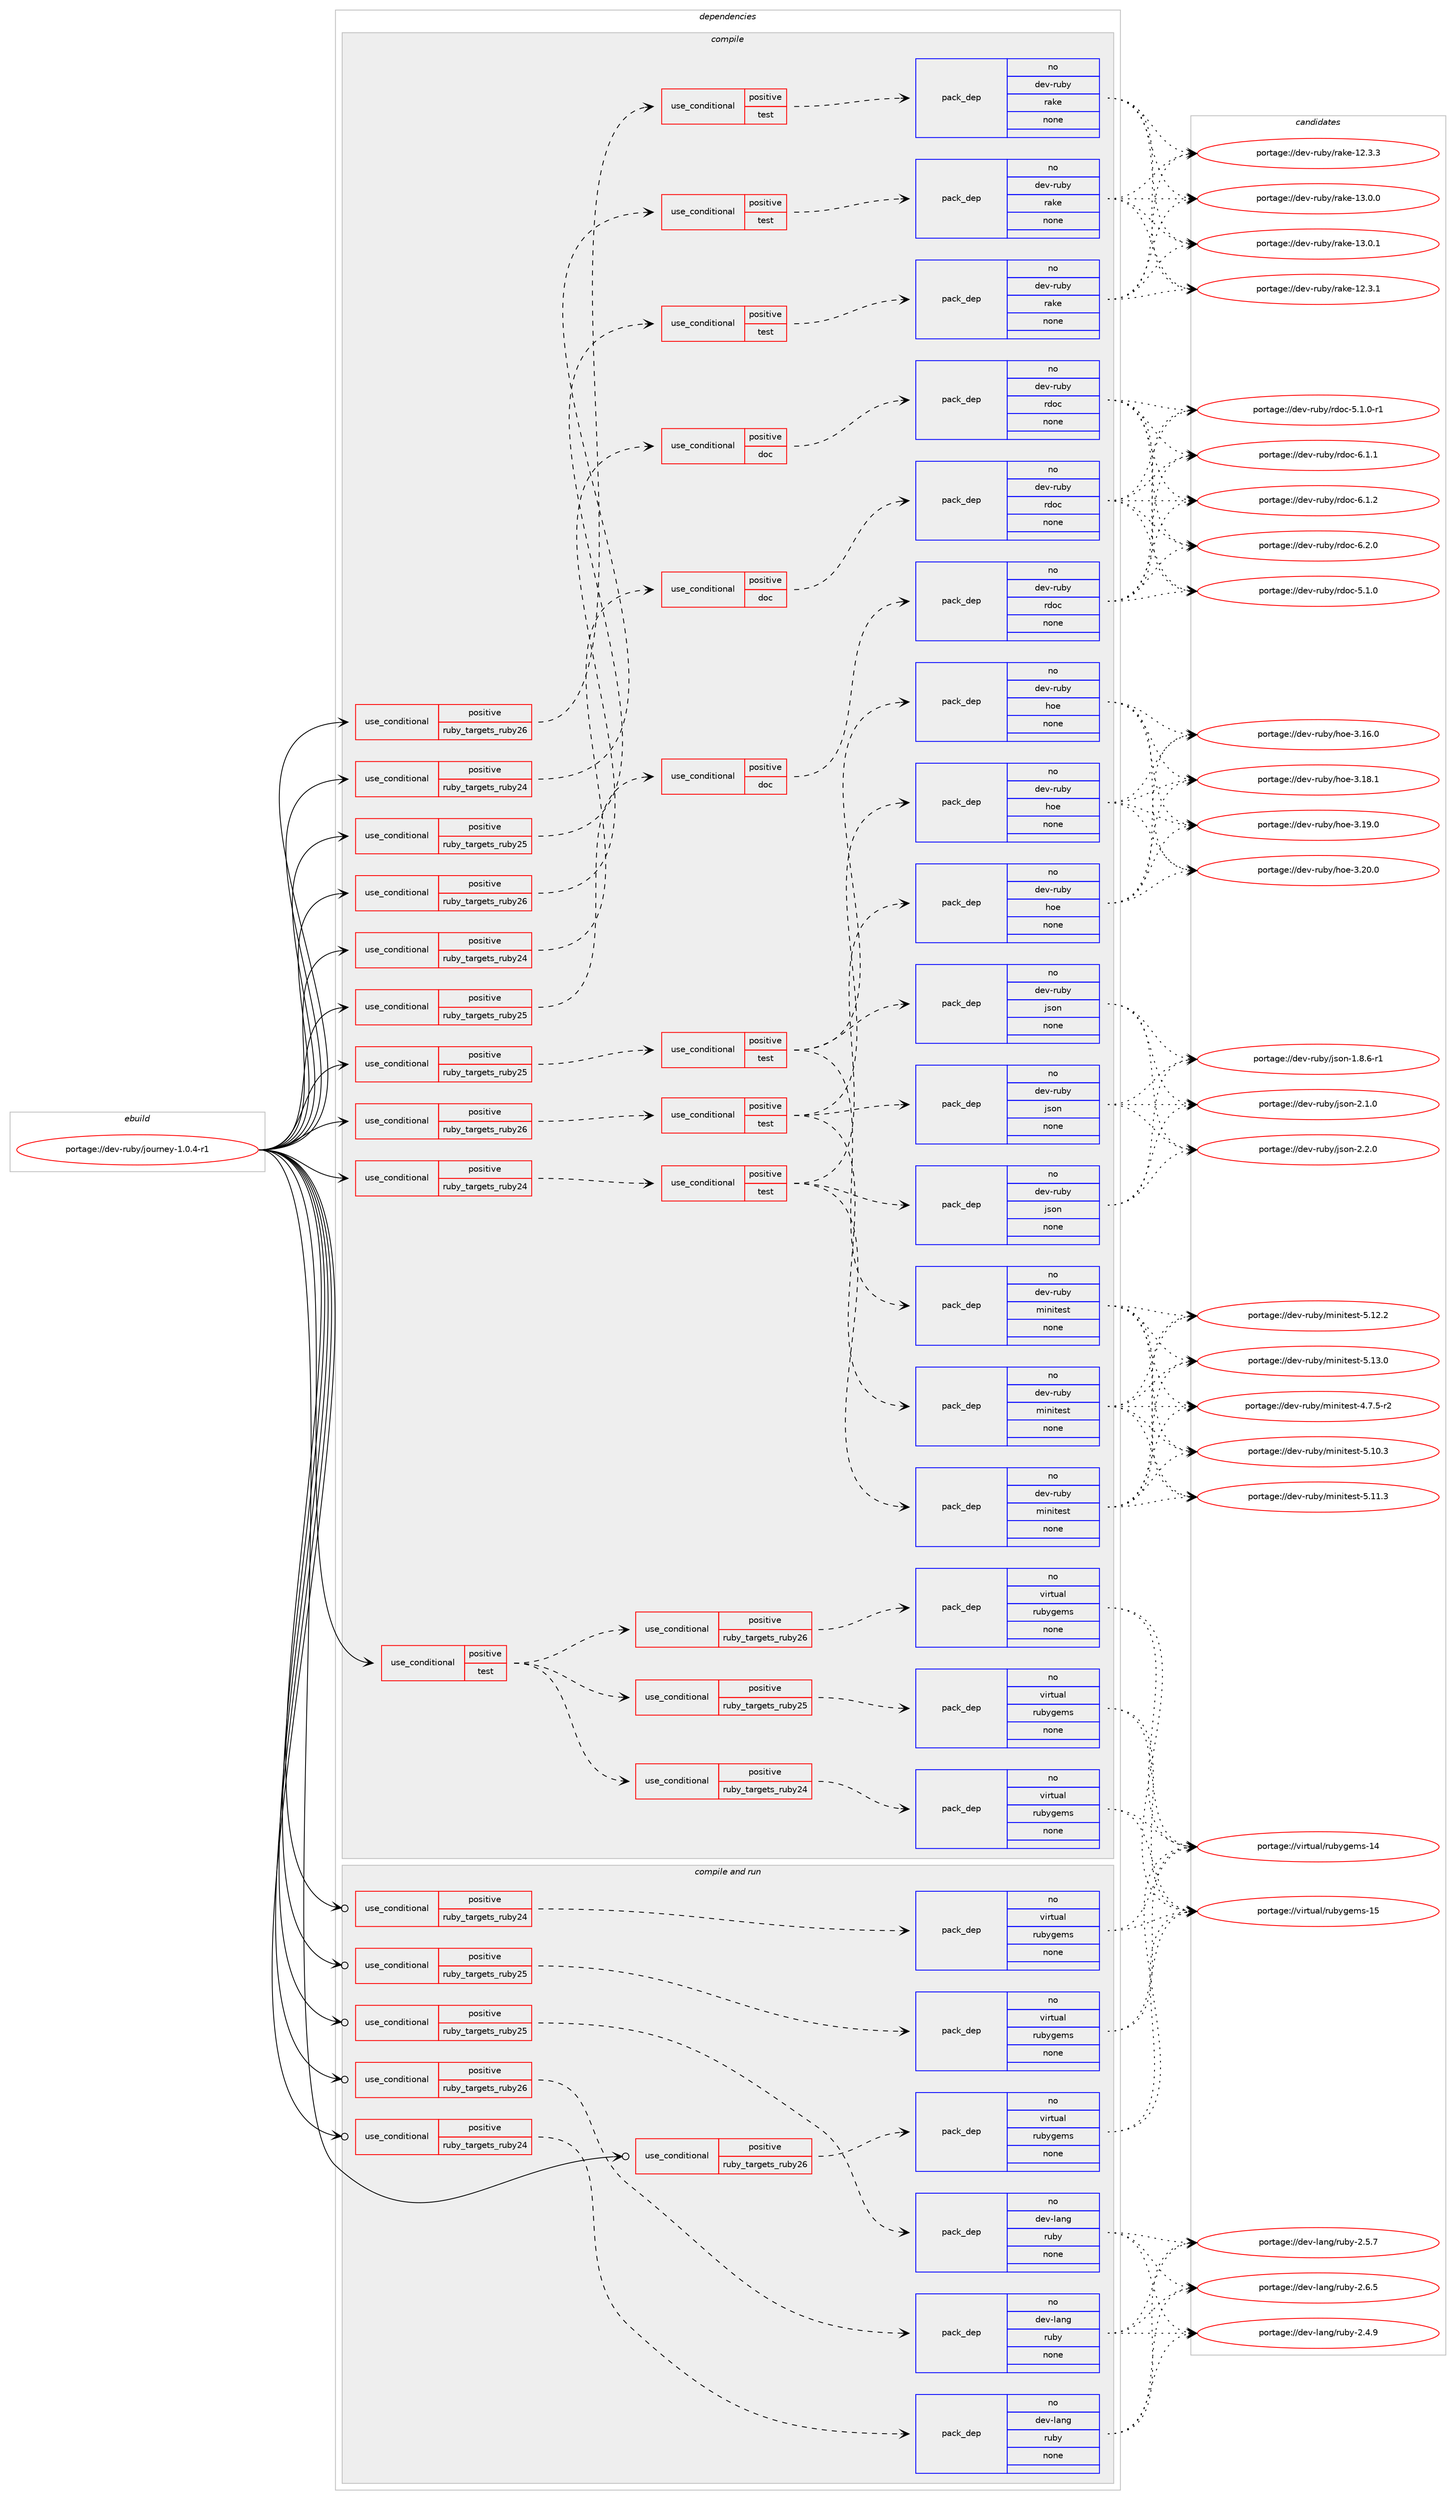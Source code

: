 digraph prolog {

# *************
# Graph options
# *************

newrank=true;
concentrate=true;
compound=true;
graph [rankdir=LR,fontname=Helvetica,fontsize=10,ranksep=1.5];#, ranksep=2.5, nodesep=0.2];
edge  [arrowhead=vee];
node  [fontname=Helvetica,fontsize=10];

# **********
# The ebuild
# **********

subgraph cluster_leftcol {
color=gray;
rank=same;
label=<<i>ebuild</i>>;
id [label="portage://dev-ruby/journey-1.0.4-r1", color=red, width=4, href="../dev-ruby/journey-1.0.4-r1.svg"];
}

# ****************
# The dependencies
# ****************

subgraph cluster_midcol {
color=gray;
label=<<i>dependencies</i>>;
subgraph cluster_compile {
fillcolor="#eeeeee";
style=filled;
label=<<i>compile</i>>;
subgraph cond54449 {
dependency225490 [label=<<TABLE BORDER="0" CELLBORDER="1" CELLSPACING="0" CELLPADDING="4"><TR><TD ROWSPAN="3" CELLPADDING="10">use_conditional</TD></TR><TR><TD>positive</TD></TR><TR><TD>ruby_targets_ruby24</TD></TR></TABLE>>, shape=none, color=red];
subgraph cond54450 {
dependency225491 [label=<<TABLE BORDER="0" CELLBORDER="1" CELLSPACING="0" CELLPADDING="4"><TR><TD ROWSPAN="3" CELLPADDING="10">use_conditional</TD></TR><TR><TD>positive</TD></TR><TR><TD>doc</TD></TR></TABLE>>, shape=none, color=red];
subgraph pack167553 {
dependency225492 [label=<<TABLE BORDER="0" CELLBORDER="1" CELLSPACING="0" CELLPADDING="4" WIDTH="220"><TR><TD ROWSPAN="6" CELLPADDING="30">pack_dep</TD></TR><TR><TD WIDTH="110">no</TD></TR><TR><TD>dev-ruby</TD></TR><TR><TD>rdoc</TD></TR><TR><TD>none</TD></TR><TR><TD></TD></TR></TABLE>>, shape=none, color=blue];
}
dependency225491:e -> dependency225492:w [weight=20,style="dashed",arrowhead="vee"];
}
dependency225490:e -> dependency225491:w [weight=20,style="dashed",arrowhead="vee"];
}
id:e -> dependency225490:w [weight=20,style="solid",arrowhead="vee"];
subgraph cond54451 {
dependency225493 [label=<<TABLE BORDER="0" CELLBORDER="1" CELLSPACING="0" CELLPADDING="4"><TR><TD ROWSPAN="3" CELLPADDING="10">use_conditional</TD></TR><TR><TD>positive</TD></TR><TR><TD>ruby_targets_ruby24</TD></TR></TABLE>>, shape=none, color=red];
subgraph cond54452 {
dependency225494 [label=<<TABLE BORDER="0" CELLBORDER="1" CELLSPACING="0" CELLPADDING="4"><TR><TD ROWSPAN="3" CELLPADDING="10">use_conditional</TD></TR><TR><TD>positive</TD></TR><TR><TD>test</TD></TR></TABLE>>, shape=none, color=red];
subgraph pack167554 {
dependency225495 [label=<<TABLE BORDER="0" CELLBORDER="1" CELLSPACING="0" CELLPADDING="4" WIDTH="220"><TR><TD ROWSPAN="6" CELLPADDING="30">pack_dep</TD></TR><TR><TD WIDTH="110">no</TD></TR><TR><TD>dev-ruby</TD></TR><TR><TD>hoe</TD></TR><TR><TD>none</TD></TR><TR><TD></TD></TR></TABLE>>, shape=none, color=blue];
}
dependency225494:e -> dependency225495:w [weight=20,style="dashed",arrowhead="vee"];
subgraph pack167555 {
dependency225496 [label=<<TABLE BORDER="0" CELLBORDER="1" CELLSPACING="0" CELLPADDING="4" WIDTH="220"><TR><TD ROWSPAN="6" CELLPADDING="30">pack_dep</TD></TR><TR><TD WIDTH="110">no</TD></TR><TR><TD>dev-ruby</TD></TR><TR><TD>json</TD></TR><TR><TD>none</TD></TR><TR><TD></TD></TR></TABLE>>, shape=none, color=blue];
}
dependency225494:e -> dependency225496:w [weight=20,style="dashed",arrowhead="vee"];
subgraph pack167556 {
dependency225497 [label=<<TABLE BORDER="0" CELLBORDER="1" CELLSPACING="0" CELLPADDING="4" WIDTH="220"><TR><TD ROWSPAN="6" CELLPADDING="30">pack_dep</TD></TR><TR><TD WIDTH="110">no</TD></TR><TR><TD>dev-ruby</TD></TR><TR><TD>minitest</TD></TR><TR><TD>none</TD></TR><TR><TD></TD></TR></TABLE>>, shape=none, color=blue];
}
dependency225494:e -> dependency225497:w [weight=20,style="dashed",arrowhead="vee"];
}
dependency225493:e -> dependency225494:w [weight=20,style="dashed",arrowhead="vee"];
}
id:e -> dependency225493:w [weight=20,style="solid",arrowhead="vee"];
subgraph cond54453 {
dependency225498 [label=<<TABLE BORDER="0" CELLBORDER="1" CELLSPACING="0" CELLPADDING="4"><TR><TD ROWSPAN="3" CELLPADDING="10">use_conditional</TD></TR><TR><TD>positive</TD></TR><TR><TD>ruby_targets_ruby24</TD></TR></TABLE>>, shape=none, color=red];
subgraph cond54454 {
dependency225499 [label=<<TABLE BORDER="0" CELLBORDER="1" CELLSPACING="0" CELLPADDING="4"><TR><TD ROWSPAN="3" CELLPADDING="10">use_conditional</TD></TR><TR><TD>positive</TD></TR><TR><TD>test</TD></TR></TABLE>>, shape=none, color=red];
subgraph pack167557 {
dependency225500 [label=<<TABLE BORDER="0" CELLBORDER="1" CELLSPACING="0" CELLPADDING="4" WIDTH="220"><TR><TD ROWSPAN="6" CELLPADDING="30">pack_dep</TD></TR><TR><TD WIDTH="110">no</TD></TR><TR><TD>dev-ruby</TD></TR><TR><TD>rake</TD></TR><TR><TD>none</TD></TR><TR><TD></TD></TR></TABLE>>, shape=none, color=blue];
}
dependency225499:e -> dependency225500:w [weight=20,style="dashed",arrowhead="vee"];
}
dependency225498:e -> dependency225499:w [weight=20,style="dashed",arrowhead="vee"];
}
id:e -> dependency225498:w [weight=20,style="solid",arrowhead="vee"];
subgraph cond54455 {
dependency225501 [label=<<TABLE BORDER="0" CELLBORDER="1" CELLSPACING="0" CELLPADDING="4"><TR><TD ROWSPAN="3" CELLPADDING="10">use_conditional</TD></TR><TR><TD>positive</TD></TR><TR><TD>ruby_targets_ruby25</TD></TR></TABLE>>, shape=none, color=red];
subgraph cond54456 {
dependency225502 [label=<<TABLE BORDER="0" CELLBORDER="1" CELLSPACING="0" CELLPADDING="4"><TR><TD ROWSPAN="3" CELLPADDING="10">use_conditional</TD></TR><TR><TD>positive</TD></TR><TR><TD>doc</TD></TR></TABLE>>, shape=none, color=red];
subgraph pack167558 {
dependency225503 [label=<<TABLE BORDER="0" CELLBORDER="1" CELLSPACING="0" CELLPADDING="4" WIDTH="220"><TR><TD ROWSPAN="6" CELLPADDING="30">pack_dep</TD></TR><TR><TD WIDTH="110">no</TD></TR><TR><TD>dev-ruby</TD></TR><TR><TD>rdoc</TD></TR><TR><TD>none</TD></TR><TR><TD></TD></TR></TABLE>>, shape=none, color=blue];
}
dependency225502:e -> dependency225503:w [weight=20,style="dashed",arrowhead="vee"];
}
dependency225501:e -> dependency225502:w [weight=20,style="dashed",arrowhead="vee"];
}
id:e -> dependency225501:w [weight=20,style="solid",arrowhead="vee"];
subgraph cond54457 {
dependency225504 [label=<<TABLE BORDER="0" CELLBORDER="1" CELLSPACING="0" CELLPADDING="4"><TR><TD ROWSPAN="3" CELLPADDING="10">use_conditional</TD></TR><TR><TD>positive</TD></TR><TR><TD>ruby_targets_ruby25</TD></TR></TABLE>>, shape=none, color=red];
subgraph cond54458 {
dependency225505 [label=<<TABLE BORDER="0" CELLBORDER="1" CELLSPACING="0" CELLPADDING="4"><TR><TD ROWSPAN="3" CELLPADDING="10">use_conditional</TD></TR><TR><TD>positive</TD></TR><TR><TD>test</TD></TR></TABLE>>, shape=none, color=red];
subgraph pack167559 {
dependency225506 [label=<<TABLE BORDER="0" CELLBORDER="1" CELLSPACING="0" CELLPADDING="4" WIDTH="220"><TR><TD ROWSPAN="6" CELLPADDING="30">pack_dep</TD></TR><TR><TD WIDTH="110">no</TD></TR><TR><TD>dev-ruby</TD></TR><TR><TD>hoe</TD></TR><TR><TD>none</TD></TR><TR><TD></TD></TR></TABLE>>, shape=none, color=blue];
}
dependency225505:e -> dependency225506:w [weight=20,style="dashed",arrowhead="vee"];
subgraph pack167560 {
dependency225507 [label=<<TABLE BORDER="0" CELLBORDER="1" CELLSPACING="0" CELLPADDING="4" WIDTH="220"><TR><TD ROWSPAN="6" CELLPADDING="30">pack_dep</TD></TR><TR><TD WIDTH="110">no</TD></TR><TR><TD>dev-ruby</TD></TR><TR><TD>json</TD></TR><TR><TD>none</TD></TR><TR><TD></TD></TR></TABLE>>, shape=none, color=blue];
}
dependency225505:e -> dependency225507:w [weight=20,style="dashed",arrowhead="vee"];
subgraph pack167561 {
dependency225508 [label=<<TABLE BORDER="0" CELLBORDER="1" CELLSPACING="0" CELLPADDING="4" WIDTH="220"><TR><TD ROWSPAN="6" CELLPADDING="30">pack_dep</TD></TR><TR><TD WIDTH="110">no</TD></TR><TR><TD>dev-ruby</TD></TR><TR><TD>minitest</TD></TR><TR><TD>none</TD></TR><TR><TD></TD></TR></TABLE>>, shape=none, color=blue];
}
dependency225505:e -> dependency225508:w [weight=20,style="dashed",arrowhead="vee"];
}
dependency225504:e -> dependency225505:w [weight=20,style="dashed",arrowhead="vee"];
}
id:e -> dependency225504:w [weight=20,style="solid",arrowhead="vee"];
subgraph cond54459 {
dependency225509 [label=<<TABLE BORDER="0" CELLBORDER="1" CELLSPACING="0" CELLPADDING="4"><TR><TD ROWSPAN="3" CELLPADDING="10">use_conditional</TD></TR><TR><TD>positive</TD></TR><TR><TD>ruby_targets_ruby25</TD></TR></TABLE>>, shape=none, color=red];
subgraph cond54460 {
dependency225510 [label=<<TABLE BORDER="0" CELLBORDER="1" CELLSPACING="0" CELLPADDING="4"><TR><TD ROWSPAN="3" CELLPADDING="10">use_conditional</TD></TR><TR><TD>positive</TD></TR><TR><TD>test</TD></TR></TABLE>>, shape=none, color=red];
subgraph pack167562 {
dependency225511 [label=<<TABLE BORDER="0" CELLBORDER="1" CELLSPACING="0" CELLPADDING="4" WIDTH="220"><TR><TD ROWSPAN="6" CELLPADDING="30">pack_dep</TD></TR><TR><TD WIDTH="110">no</TD></TR><TR><TD>dev-ruby</TD></TR><TR><TD>rake</TD></TR><TR><TD>none</TD></TR><TR><TD></TD></TR></TABLE>>, shape=none, color=blue];
}
dependency225510:e -> dependency225511:w [weight=20,style="dashed",arrowhead="vee"];
}
dependency225509:e -> dependency225510:w [weight=20,style="dashed",arrowhead="vee"];
}
id:e -> dependency225509:w [weight=20,style="solid",arrowhead="vee"];
subgraph cond54461 {
dependency225512 [label=<<TABLE BORDER="0" CELLBORDER="1" CELLSPACING="0" CELLPADDING="4"><TR><TD ROWSPAN="3" CELLPADDING="10">use_conditional</TD></TR><TR><TD>positive</TD></TR><TR><TD>ruby_targets_ruby26</TD></TR></TABLE>>, shape=none, color=red];
subgraph cond54462 {
dependency225513 [label=<<TABLE BORDER="0" CELLBORDER="1" CELLSPACING="0" CELLPADDING="4"><TR><TD ROWSPAN="3" CELLPADDING="10">use_conditional</TD></TR><TR><TD>positive</TD></TR><TR><TD>doc</TD></TR></TABLE>>, shape=none, color=red];
subgraph pack167563 {
dependency225514 [label=<<TABLE BORDER="0" CELLBORDER="1" CELLSPACING="0" CELLPADDING="4" WIDTH="220"><TR><TD ROWSPAN="6" CELLPADDING="30">pack_dep</TD></TR><TR><TD WIDTH="110">no</TD></TR><TR><TD>dev-ruby</TD></TR><TR><TD>rdoc</TD></TR><TR><TD>none</TD></TR><TR><TD></TD></TR></TABLE>>, shape=none, color=blue];
}
dependency225513:e -> dependency225514:w [weight=20,style="dashed",arrowhead="vee"];
}
dependency225512:e -> dependency225513:w [weight=20,style="dashed",arrowhead="vee"];
}
id:e -> dependency225512:w [weight=20,style="solid",arrowhead="vee"];
subgraph cond54463 {
dependency225515 [label=<<TABLE BORDER="0" CELLBORDER="1" CELLSPACING="0" CELLPADDING="4"><TR><TD ROWSPAN="3" CELLPADDING="10">use_conditional</TD></TR><TR><TD>positive</TD></TR><TR><TD>ruby_targets_ruby26</TD></TR></TABLE>>, shape=none, color=red];
subgraph cond54464 {
dependency225516 [label=<<TABLE BORDER="0" CELLBORDER="1" CELLSPACING="0" CELLPADDING="4"><TR><TD ROWSPAN="3" CELLPADDING="10">use_conditional</TD></TR><TR><TD>positive</TD></TR><TR><TD>test</TD></TR></TABLE>>, shape=none, color=red];
subgraph pack167564 {
dependency225517 [label=<<TABLE BORDER="0" CELLBORDER="1" CELLSPACING="0" CELLPADDING="4" WIDTH="220"><TR><TD ROWSPAN="6" CELLPADDING="30">pack_dep</TD></TR><TR><TD WIDTH="110">no</TD></TR><TR><TD>dev-ruby</TD></TR><TR><TD>hoe</TD></TR><TR><TD>none</TD></TR><TR><TD></TD></TR></TABLE>>, shape=none, color=blue];
}
dependency225516:e -> dependency225517:w [weight=20,style="dashed",arrowhead="vee"];
subgraph pack167565 {
dependency225518 [label=<<TABLE BORDER="0" CELLBORDER="1" CELLSPACING="0" CELLPADDING="4" WIDTH="220"><TR><TD ROWSPAN="6" CELLPADDING="30">pack_dep</TD></TR><TR><TD WIDTH="110">no</TD></TR><TR><TD>dev-ruby</TD></TR><TR><TD>json</TD></TR><TR><TD>none</TD></TR><TR><TD></TD></TR></TABLE>>, shape=none, color=blue];
}
dependency225516:e -> dependency225518:w [weight=20,style="dashed",arrowhead="vee"];
subgraph pack167566 {
dependency225519 [label=<<TABLE BORDER="0" CELLBORDER="1" CELLSPACING="0" CELLPADDING="4" WIDTH="220"><TR><TD ROWSPAN="6" CELLPADDING="30">pack_dep</TD></TR><TR><TD WIDTH="110">no</TD></TR><TR><TD>dev-ruby</TD></TR><TR><TD>minitest</TD></TR><TR><TD>none</TD></TR><TR><TD></TD></TR></TABLE>>, shape=none, color=blue];
}
dependency225516:e -> dependency225519:w [weight=20,style="dashed",arrowhead="vee"];
}
dependency225515:e -> dependency225516:w [weight=20,style="dashed",arrowhead="vee"];
}
id:e -> dependency225515:w [weight=20,style="solid",arrowhead="vee"];
subgraph cond54465 {
dependency225520 [label=<<TABLE BORDER="0" CELLBORDER="1" CELLSPACING="0" CELLPADDING="4"><TR><TD ROWSPAN="3" CELLPADDING="10">use_conditional</TD></TR><TR><TD>positive</TD></TR><TR><TD>ruby_targets_ruby26</TD></TR></TABLE>>, shape=none, color=red];
subgraph cond54466 {
dependency225521 [label=<<TABLE BORDER="0" CELLBORDER="1" CELLSPACING="0" CELLPADDING="4"><TR><TD ROWSPAN="3" CELLPADDING="10">use_conditional</TD></TR><TR><TD>positive</TD></TR><TR><TD>test</TD></TR></TABLE>>, shape=none, color=red];
subgraph pack167567 {
dependency225522 [label=<<TABLE BORDER="0" CELLBORDER="1" CELLSPACING="0" CELLPADDING="4" WIDTH="220"><TR><TD ROWSPAN="6" CELLPADDING="30">pack_dep</TD></TR><TR><TD WIDTH="110">no</TD></TR><TR><TD>dev-ruby</TD></TR><TR><TD>rake</TD></TR><TR><TD>none</TD></TR><TR><TD></TD></TR></TABLE>>, shape=none, color=blue];
}
dependency225521:e -> dependency225522:w [weight=20,style="dashed",arrowhead="vee"];
}
dependency225520:e -> dependency225521:w [weight=20,style="dashed",arrowhead="vee"];
}
id:e -> dependency225520:w [weight=20,style="solid",arrowhead="vee"];
subgraph cond54467 {
dependency225523 [label=<<TABLE BORDER="0" CELLBORDER="1" CELLSPACING="0" CELLPADDING="4"><TR><TD ROWSPAN="3" CELLPADDING="10">use_conditional</TD></TR><TR><TD>positive</TD></TR><TR><TD>test</TD></TR></TABLE>>, shape=none, color=red];
subgraph cond54468 {
dependency225524 [label=<<TABLE BORDER="0" CELLBORDER="1" CELLSPACING="0" CELLPADDING="4"><TR><TD ROWSPAN="3" CELLPADDING="10">use_conditional</TD></TR><TR><TD>positive</TD></TR><TR><TD>ruby_targets_ruby24</TD></TR></TABLE>>, shape=none, color=red];
subgraph pack167568 {
dependency225525 [label=<<TABLE BORDER="0" CELLBORDER="1" CELLSPACING="0" CELLPADDING="4" WIDTH="220"><TR><TD ROWSPAN="6" CELLPADDING="30">pack_dep</TD></TR><TR><TD WIDTH="110">no</TD></TR><TR><TD>virtual</TD></TR><TR><TD>rubygems</TD></TR><TR><TD>none</TD></TR><TR><TD></TD></TR></TABLE>>, shape=none, color=blue];
}
dependency225524:e -> dependency225525:w [weight=20,style="dashed",arrowhead="vee"];
}
dependency225523:e -> dependency225524:w [weight=20,style="dashed",arrowhead="vee"];
subgraph cond54469 {
dependency225526 [label=<<TABLE BORDER="0" CELLBORDER="1" CELLSPACING="0" CELLPADDING="4"><TR><TD ROWSPAN="3" CELLPADDING="10">use_conditional</TD></TR><TR><TD>positive</TD></TR><TR><TD>ruby_targets_ruby25</TD></TR></TABLE>>, shape=none, color=red];
subgraph pack167569 {
dependency225527 [label=<<TABLE BORDER="0" CELLBORDER="1" CELLSPACING="0" CELLPADDING="4" WIDTH="220"><TR><TD ROWSPAN="6" CELLPADDING="30">pack_dep</TD></TR><TR><TD WIDTH="110">no</TD></TR><TR><TD>virtual</TD></TR><TR><TD>rubygems</TD></TR><TR><TD>none</TD></TR><TR><TD></TD></TR></TABLE>>, shape=none, color=blue];
}
dependency225526:e -> dependency225527:w [weight=20,style="dashed",arrowhead="vee"];
}
dependency225523:e -> dependency225526:w [weight=20,style="dashed",arrowhead="vee"];
subgraph cond54470 {
dependency225528 [label=<<TABLE BORDER="0" CELLBORDER="1" CELLSPACING="0" CELLPADDING="4"><TR><TD ROWSPAN="3" CELLPADDING="10">use_conditional</TD></TR><TR><TD>positive</TD></TR><TR><TD>ruby_targets_ruby26</TD></TR></TABLE>>, shape=none, color=red];
subgraph pack167570 {
dependency225529 [label=<<TABLE BORDER="0" CELLBORDER="1" CELLSPACING="0" CELLPADDING="4" WIDTH="220"><TR><TD ROWSPAN="6" CELLPADDING="30">pack_dep</TD></TR><TR><TD WIDTH="110">no</TD></TR><TR><TD>virtual</TD></TR><TR><TD>rubygems</TD></TR><TR><TD>none</TD></TR><TR><TD></TD></TR></TABLE>>, shape=none, color=blue];
}
dependency225528:e -> dependency225529:w [weight=20,style="dashed",arrowhead="vee"];
}
dependency225523:e -> dependency225528:w [weight=20,style="dashed",arrowhead="vee"];
}
id:e -> dependency225523:w [weight=20,style="solid",arrowhead="vee"];
}
subgraph cluster_compileandrun {
fillcolor="#eeeeee";
style=filled;
label=<<i>compile and run</i>>;
subgraph cond54471 {
dependency225530 [label=<<TABLE BORDER="0" CELLBORDER="1" CELLSPACING="0" CELLPADDING="4"><TR><TD ROWSPAN="3" CELLPADDING="10">use_conditional</TD></TR><TR><TD>positive</TD></TR><TR><TD>ruby_targets_ruby24</TD></TR></TABLE>>, shape=none, color=red];
subgraph pack167571 {
dependency225531 [label=<<TABLE BORDER="0" CELLBORDER="1" CELLSPACING="0" CELLPADDING="4" WIDTH="220"><TR><TD ROWSPAN="6" CELLPADDING="30">pack_dep</TD></TR><TR><TD WIDTH="110">no</TD></TR><TR><TD>dev-lang</TD></TR><TR><TD>ruby</TD></TR><TR><TD>none</TD></TR><TR><TD></TD></TR></TABLE>>, shape=none, color=blue];
}
dependency225530:e -> dependency225531:w [weight=20,style="dashed",arrowhead="vee"];
}
id:e -> dependency225530:w [weight=20,style="solid",arrowhead="odotvee"];
subgraph cond54472 {
dependency225532 [label=<<TABLE BORDER="0" CELLBORDER="1" CELLSPACING="0" CELLPADDING="4"><TR><TD ROWSPAN="3" CELLPADDING="10">use_conditional</TD></TR><TR><TD>positive</TD></TR><TR><TD>ruby_targets_ruby24</TD></TR></TABLE>>, shape=none, color=red];
subgraph pack167572 {
dependency225533 [label=<<TABLE BORDER="0" CELLBORDER="1" CELLSPACING="0" CELLPADDING="4" WIDTH="220"><TR><TD ROWSPAN="6" CELLPADDING="30">pack_dep</TD></TR><TR><TD WIDTH="110">no</TD></TR><TR><TD>virtual</TD></TR><TR><TD>rubygems</TD></TR><TR><TD>none</TD></TR><TR><TD></TD></TR></TABLE>>, shape=none, color=blue];
}
dependency225532:e -> dependency225533:w [weight=20,style="dashed",arrowhead="vee"];
}
id:e -> dependency225532:w [weight=20,style="solid",arrowhead="odotvee"];
subgraph cond54473 {
dependency225534 [label=<<TABLE BORDER="0" CELLBORDER="1" CELLSPACING="0" CELLPADDING="4"><TR><TD ROWSPAN="3" CELLPADDING="10">use_conditional</TD></TR><TR><TD>positive</TD></TR><TR><TD>ruby_targets_ruby25</TD></TR></TABLE>>, shape=none, color=red];
subgraph pack167573 {
dependency225535 [label=<<TABLE BORDER="0" CELLBORDER="1" CELLSPACING="0" CELLPADDING="4" WIDTH="220"><TR><TD ROWSPAN="6" CELLPADDING="30">pack_dep</TD></TR><TR><TD WIDTH="110">no</TD></TR><TR><TD>dev-lang</TD></TR><TR><TD>ruby</TD></TR><TR><TD>none</TD></TR><TR><TD></TD></TR></TABLE>>, shape=none, color=blue];
}
dependency225534:e -> dependency225535:w [weight=20,style="dashed",arrowhead="vee"];
}
id:e -> dependency225534:w [weight=20,style="solid",arrowhead="odotvee"];
subgraph cond54474 {
dependency225536 [label=<<TABLE BORDER="0" CELLBORDER="1" CELLSPACING="0" CELLPADDING="4"><TR><TD ROWSPAN="3" CELLPADDING="10">use_conditional</TD></TR><TR><TD>positive</TD></TR><TR><TD>ruby_targets_ruby25</TD></TR></TABLE>>, shape=none, color=red];
subgraph pack167574 {
dependency225537 [label=<<TABLE BORDER="0" CELLBORDER="1" CELLSPACING="0" CELLPADDING="4" WIDTH="220"><TR><TD ROWSPAN="6" CELLPADDING="30">pack_dep</TD></TR><TR><TD WIDTH="110">no</TD></TR><TR><TD>virtual</TD></TR><TR><TD>rubygems</TD></TR><TR><TD>none</TD></TR><TR><TD></TD></TR></TABLE>>, shape=none, color=blue];
}
dependency225536:e -> dependency225537:w [weight=20,style="dashed",arrowhead="vee"];
}
id:e -> dependency225536:w [weight=20,style="solid",arrowhead="odotvee"];
subgraph cond54475 {
dependency225538 [label=<<TABLE BORDER="0" CELLBORDER="1" CELLSPACING="0" CELLPADDING="4"><TR><TD ROWSPAN="3" CELLPADDING="10">use_conditional</TD></TR><TR><TD>positive</TD></TR><TR><TD>ruby_targets_ruby26</TD></TR></TABLE>>, shape=none, color=red];
subgraph pack167575 {
dependency225539 [label=<<TABLE BORDER="0" CELLBORDER="1" CELLSPACING="0" CELLPADDING="4" WIDTH="220"><TR><TD ROWSPAN="6" CELLPADDING="30">pack_dep</TD></TR><TR><TD WIDTH="110">no</TD></TR><TR><TD>dev-lang</TD></TR><TR><TD>ruby</TD></TR><TR><TD>none</TD></TR><TR><TD></TD></TR></TABLE>>, shape=none, color=blue];
}
dependency225538:e -> dependency225539:w [weight=20,style="dashed",arrowhead="vee"];
}
id:e -> dependency225538:w [weight=20,style="solid",arrowhead="odotvee"];
subgraph cond54476 {
dependency225540 [label=<<TABLE BORDER="0" CELLBORDER="1" CELLSPACING="0" CELLPADDING="4"><TR><TD ROWSPAN="3" CELLPADDING="10">use_conditional</TD></TR><TR><TD>positive</TD></TR><TR><TD>ruby_targets_ruby26</TD></TR></TABLE>>, shape=none, color=red];
subgraph pack167576 {
dependency225541 [label=<<TABLE BORDER="0" CELLBORDER="1" CELLSPACING="0" CELLPADDING="4" WIDTH="220"><TR><TD ROWSPAN="6" CELLPADDING="30">pack_dep</TD></TR><TR><TD WIDTH="110">no</TD></TR><TR><TD>virtual</TD></TR><TR><TD>rubygems</TD></TR><TR><TD>none</TD></TR><TR><TD></TD></TR></TABLE>>, shape=none, color=blue];
}
dependency225540:e -> dependency225541:w [weight=20,style="dashed",arrowhead="vee"];
}
id:e -> dependency225540:w [weight=20,style="solid",arrowhead="odotvee"];
}
subgraph cluster_run {
fillcolor="#eeeeee";
style=filled;
label=<<i>run</i>>;
}
}

# **************
# The candidates
# **************

subgraph cluster_choices {
rank=same;
color=gray;
label=<<i>candidates</i>>;

subgraph choice167553 {
color=black;
nodesep=1;
choiceportage10010111845114117981214711410011199455346494648 [label="portage://dev-ruby/rdoc-5.1.0", color=red, width=4,href="../dev-ruby/rdoc-5.1.0.svg"];
choiceportage100101118451141179812147114100111994553464946484511449 [label="portage://dev-ruby/rdoc-5.1.0-r1", color=red, width=4,href="../dev-ruby/rdoc-5.1.0-r1.svg"];
choiceportage10010111845114117981214711410011199455446494649 [label="portage://dev-ruby/rdoc-6.1.1", color=red, width=4,href="../dev-ruby/rdoc-6.1.1.svg"];
choiceportage10010111845114117981214711410011199455446494650 [label="portage://dev-ruby/rdoc-6.1.2", color=red, width=4,href="../dev-ruby/rdoc-6.1.2.svg"];
choiceportage10010111845114117981214711410011199455446504648 [label="portage://dev-ruby/rdoc-6.2.0", color=red, width=4,href="../dev-ruby/rdoc-6.2.0.svg"];
dependency225492:e -> choiceportage10010111845114117981214711410011199455346494648:w [style=dotted,weight="100"];
dependency225492:e -> choiceportage100101118451141179812147114100111994553464946484511449:w [style=dotted,weight="100"];
dependency225492:e -> choiceportage10010111845114117981214711410011199455446494649:w [style=dotted,weight="100"];
dependency225492:e -> choiceportage10010111845114117981214711410011199455446494650:w [style=dotted,weight="100"];
dependency225492:e -> choiceportage10010111845114117981214711410011199455446504648:w [style=dotted,weight="100"];
}
subgraph choice167554 {
color=black;
nodesep=1;
choiceportage10010111845114117981214710411110145514649544648 [label="portage://dev-ruby/hoe-3.16.0", color=red, width=4,href="../dev-ruby/hoe-3.16.0.svg"];
choiceportage10010111845114117981214710411110145514649564649 [label="portage://dev-ruby/hoe-3.18.1", color=red, width=4,href="../dev-ruby/hoe-3.18.1.svg"];
choiceportage10010111845114117981214710411110145514649574648 [label="portage://dev-ruby/hoe-3.19.0", color=red, width=4,href="../dev-ruby/hoe-3.19.0.svg"];
choiceportage10010111845114117981214710411110145514650484648 [label="portage://dev-ruby/hoe-3.20.0", color=red, width=4,href="../dev-ruby/hoe-3.20.0.svg"];
dependency225495:e -> choiceportage10010111845114117981214710411110145514649544648:w [style=dotted,weight="100"];
dependency225495:e -> choiceportage10010111845114117981214710411110145514649564649:w [style=dotted,weight="100"];
dependency225495:e -> choiceportage10010111845114117981214710411110145514649574648:w [style=dotted,weight="100"];
dependency225495:e -> choiceportage10010111845114117981214710411110145514650484648:w [style=dotted,weight="100"];
}
subgraph choice167555 {
color=black;
nodesep=1;
choiceportage1001011184511411798121471061151111104549465646544511449 [label="portage://dev-ruby/json-1.8.6-r1", color=red, width=4,href="../dev-ruby/json-1.8.6-r1.svg"];
choiceportage100101118451141179812147106115111110455046494648 [label="portage://dev-ruby/json-2.1.0", color=red, width=4,href="../dev-ruby/json-2.1.0.svg"];
choiceportage100101118451141179812147106115111110455046504648 [label="portage://dev-ruby/json-2.2.0", color=red, width=4,href="../dev-ruby/json-2.2.0.svg"];
dependency225496:e -> choiceportage1001011184511411798121471061151111104549465646544511449:w [style=dotted,weight="100"];
dependency225496:e -> choiceportage100101118451141179812147106115111110455046494648:w [style=dotted,weight="100"];
dependency225496:e -> choiceportage100101118451141179812147106115111110455046504648:w [style=dotted,weight="100"];
}
subgraph choice167556 {
color=black;
nodesep=1;
choiceportage1001011184511411798121471091051101051161011151164552465546534511450 [label="portage://dev-ruby/minitest-4.7.5-r2", color=red, width=4,href="../dev-ruby/minitest-4.7.5-r2.svg"];
choiceportage10010111845114117981214710910511010511610111511645534649484651 [label="portage://dev-ruby/minitest-5.10.3", color=red, width=4,href="../dev-ruby/minitest-5.10.3.svg"];
choiceportage10010111845114117981214710910511010511610111511645534649494651 [label="portage://dev-ruby/minitest-5.11.3", color=red, width=4,href="../dev-ruby/minitest-5.11.3.svg"];
choiceportage10010111845114117981214710910511010511610111511645534649504650 [label="portage://dev-ruby/minitest-5.12.2", color=red, width=4,href="../dev-ruby/minitest-5.12.2.svg"];
choiceportage10010111845114117981214710910511010511610111511645534649514648 [label="portage://dev-ruby/minitest-5.13.0", color=red, width=4,href="../dev-ruby/minitest-5.13.0.svg"];
dependency225497:e -> choiceportage1001011184511411798121471091051101051161011151164552465546534511450:w [style=dotted,weight="100"];
dependency225497:e -> choiceportage10010111845114117981214710910511010511610111511645534649484651:w [style=dotted,weight="100"];
dependency225497:e -> choiceportage10010111845114117981214710910511010511610111511645534649494651:w [style=dotted,weight="100"];
dependency225497:e -> choiceportage10010111845114117981214710910511010511610111511645534649504650:w [style=dotted,weight="100"];
dependency225497:e -> choiceportage10010111845114117981214710910511010511610111511645534649514648:w [style=dotted,weight="100"];
}
subgraph choice167557 {
color=black;
nodesep=1;
choiceportage1001011184511411798121471149710710145495046514649 [label="portage://dev-ruby/rake-12.3.1", color=red, width=4,href="../dev-ruby/rake-12.3.1.svg"];
choiceportage1001011184511411798121471149710710145495046514651 [label="portage://dev-ruby/rake-12.3.3", color=red, width=4,href="../dev-ruby/rake-12.3.3.svg"];
choiceportage1001011184511411798121471149710710145495146484648 [label="portage://dev-ruby/rake-13.0.0", color=red, width=4,href="../dev-ruby/rake-13.0.0.svg"];
choiceportage1001011184511411798121471149710710145495146484649 [label="portage://dev-ruby/rake-13.0.1", color=red, width=4,href="../dev-ruby/rake-13.0.1.svg"];
dependency225500:e -> choiceportage1001011184511411798121471149710710145495046514649:w [style=dotted,weight="100"];
dependency225500:e -> choiceportage1001011184511411798121471149710710145495046514651:w [style=dotted,weight="100"];
dependency225500:e -> choiceportage1001011184511411798121471149710710145495146484648:w [style=dotted,weight="100"];
dependency225500:e -> choiceportage1001011184511411798121471149710710145495146484649:w [style=dotted,weight="100"];
}
subgraph choice167558 {
color=black;
nodesep=1;
choiceportage10010111845114117981214711410011199455346494648 [label="portage://dev-ruby/rdoc-5.1.0", color=red, width=4,href="../dev-ruby/rdoc-5.1.0.svg"];
choiceportage100101118451141179812147114100111994553464946484511449 [label="portage://dev-ruby/rdoc-5.1.0-r1", color=red, width=4,href="../dev-ruby/rdoc-5.1.0-r1.svg"];
choiceportage10010111845114117981214711410011199455446494649 [label="portage://dev-ruby/rdoc-6.1.1", color=red, width=4,href="../dev-ruby/rdoc-6.1.1.svg"];
choiceportage10010111845114117981214711410011199455446494650 [label="portage://dev-ruby/rdoc-6.1.2", color=red, width=4,href="../dev-ruby/rdoc-6.1.2.svg"];
choiceportage10010111845114117981214711410011199455446504648 [label="portage://dev-ruby/rdoc-6.2.0", color=red, width=4,href="../dev-ruby/rdoc-6.2.0.svg"];
dependency225503:e -> choiceportage10010111845114117981214711410011199455346494648:w [style=dotted,weight="100"];
dependency225503:e -> choiceportage100101118451141179812147114100111994553464946484511449:w [style=dotted,weight="100"];
dependency225503:e -> choiceportage10010111845114117981214711410011199455446494649:w [style=dotted,weight="100"];
dependency225503:e -> choiceportage10010111845114117981214711410011199455446494650:w [style=dotted,weight="100"];
dependency225503:e -> choiceportage10010111845114117981214711410011199455446504648:w [style=dotted,weight="100"];
}
subgraph choice167559 {
color=black;
nodesep=1;
choiceportage10010111845114117981214710411110145514649544648 [label="portage://dev-ruby/hoe-3.16.0", color=red, width=4,href="../dev-ruby/hoe-3.16.0.svg"];
choiceportage10010111845114117981214710411110145514649564649 [label="portage://dev-ruby/hoe-3.18.1", color=red, width=4,href="../dev-ruby/hoe-3.18.1.svg"];
choiceportage10010111845114117981214710411110145514649574648 [label="portage://dev-ruby/hoe-3.19.0", color=red, width=4,href="../dev-ruby/hoe-3.19.0.svg"];
choiceportage10010111845114117981214710411110145514650484648 [label="portage://dev-ruby/hoe-3.20.0", color=red, width=4,href="../dev-ruby/hoe-3.20.0.svg"];
dependency225506:e -> choiceportage10010111845114117981214710411110145514649544648:w [style=dotted,weight="100"];
dependency225506:e -> choiceportage10010111845114117981214710411110145514649564649:w [style=dotted,weight="100"];
dependency225506:e -> choiceportage10010111845114117981214710411110145514649574648:w [style=dotted,weight="100"];
dependency225506:e -> choiceportage10010111845114117981214710411110145514650484648:w [style=dotted,weight="100"];
}
subgraph choice167560 {
color=black;
nodesep=1;
choiceportage1001011184511411798121471061151111104549465646544511449 [label="portage://dev-ruby/json-1.8.6-r1", color=red, width=4,href="../dev-ruby/json-1.8.6-r1.svg"];
choiceportage100101118451141179812147106115111110455046494648 [label="portage://dev-ruby/json-2.1.0", color=red, width=4,href="../dev-ruby/json-2.1.0.svg"];
choiceportage100101118451141179812147106115111110455046504648 [label="portage://dev-ruby/json-2.2.0", color=red, width=4,href="../dev-ruby/json-2.2.0.svg"];
dependency225507:e -> choiceportage1001011184511411798121471061151111104549465646544511449:w [style=dotted,weight="100"];
dependency225507:e -> choiceportage100101118451141179812147106115111110455046494648:w [style=dotted,weight="100"];
dependency225507:e -> choiceportage100101118451141179812147106115111110455046504648:w [style=dotted,weight="100"];
}
subgraph choice167561 {
color=black;
nodesep=1;
choiceportage1001011184511411798121471091051101051161011151164552465546534511450 [label="portage://dev-ruby/minitest-4.7.5-r2", color=red, width=4,href="../dev-ruby/minitest-4.7.5-r2.svg"];
choiceportage10010111845114117981214710910511010511610111511645534649484651 [label="portage://dev-ruby/minitest-5.10.3", color=red, width=4,href="../dev-ruby/minitest-5.10.3.svg"];
choiceportage10010111845114117981214710910511010511610111511645534649494651 [label="portage://dev-ruby/minitest-5.11.3", color=red, width=4,href="../dev-ruby/minitest-5.11.3.svg"];
choiceportage10010111845114117981214710910511010511610111511645534649504650 [label="portage://dev-ruby/minitest-5.12.2", color=red, width=4,href="../dev-ruby/minitest-5.12.2.svg"];
choiceportage10010111845114117981214710910511010511610111511645534649514648 [label="portage://dev-ruby/minitest-5.13.0", color=red, width=4,href="../dev-ruby/minitest-5.13.0.svg"];
dependency225508:e -> choiceportage1001011184511411798121471091051101051161011151164552465546534511450:w [style=dotted,weight="100"];
dependency225508:e -> choiceportage10010111845114117981214710910511010511610111511645534649484651:w [style=dotted,weight="100"];
dependency225508:e -> choiceportage10010111845114117981214710910511010511610111511645534649494651:w [style=dotted,weight="100"];
dependency225508:e -> choiceportage10010111845114117981214710910511010511610111511645534649504650:w [style=dotted,weight="100"];
dependency225508:e -> choiceportage10010111845114117981214710910511010511610111511645534649514648:w [style=dotted,weight="100"];
}
subgraph choice167562 {
color=black;
nodesep=1;
choiceportage1001011184511411798121471149710710145495046514649 [label="portage://dev-ruby/rake-12.3.1", color=red, width=4,href="../dev-ruby/rake-12.3.1.svg"];
choiceportage1001011184511411798121471149710710145495046514651 [label="portage://dev-ruby/rake-12.3.3", color=red, width=4,href="../dev-ruby/rake-12.3.3.svg"];
choiceportage1001011184511411798121471149710710145495146484648 [label="portage://dev-ruby/rake-13.0.0", color=red, width=4,href="../dev-ruby/rake-13.0.0.svg"];
choiceportage1001011184511411798121471149710710145495146484649 [label="portage://dev-ruby/rake-13.0.1", color=red, width=4,href="../dev-ruby/rake-13.0.1.svg"];
dependency225511:e -> choiceportage1001011184511411798121471149710710145495046514649:w [style=dotted,weight="100"];
dependency225511:e -> choiceportage1001011184511411798121471149710710145495046514651:w [style=dotted,weight="100"];
dependency225511:e -> choiceportage1001011184511411798121471149710710145495146484648:w [style=dotted,weight="100"];
dependency225511:e -> choiceportage1001011184511411798121471149710710145495146484649:w [style=dotted,weight="100"];
}
subgraph choice167563 {
color=black;
nodesep=1;
choiceportage10010111845114117981214711410011199455346494648 [label="portage://dev-ruby/rdoc-5.1.0", color=red, width=4,href="../dev-ruby/rdoc-5.1.0.svg"];
choiceportage100101118451141179812147114100111994553464946484511449 [label="portage://dev-ruby/rdoc-5.1.0-r1", color=red, width=4,href="../dev-ruby/rdoc-5.1.0-r1.svg"];
choiceportage10010111845114117981214711410011199455446494649 [label="portage://dev-ruby/rdoc-6.1.1", color=red, width=4,href="../dev-ruby/rdoc-6.1.1.svg"];
choiceportage10010111845114117981214711410011199455446494650 [label="portage://dev-ruby/rdoc-6.1.2", color=red, width=4,href="../dev-ruby/rdoc-6.1.2.svg"];
choiceportage10010111845114117981214711410011199455446504648 [label="portage://dev-ruby/rdoc-6.2.0", color=red, width=4,href="../dev-ruby/rdoc-6.2.0.svg"];
dependency225514:e -> choiceportage10010111845114117981214711410011199455346494648:w [style=dotted,weight="100"];
dependency225514:e -> choiceportage100101118451141179812147114100111994553464946484511449:w [style=dotted,weight="100"];
dependency225514:e -> choiceportage10010111845114117981214711410011199455446494649:w [style=dotted,weight="100"];
dependency225514:e -> choiceportage10010111845114117981214711410011199455446494650:w [style=dotted,weight="100"];
dependency225514:e -> choiceportage10010111845114117981214711410011199455446504648:w [style=dotted,weight="100"];
}
subgraph choice167564 {
color=black;
nodesep=1;
choiceportage10010111845114117981214710411110145514649544648 [label="portage://dev-ruby/hoe-3.16.0", color=red, width=4,href="../dev-ruby/hoe-3.16.0.svg"];
choiceportage10010111845114117981214710411110145514649564649 [label="portage://dev-ruby/hoe-3.18.1", color=red, width=4,href="../dev-ruby/hoe-3.18.1.svg"];
choiceportage10010111845114117981214710411110145514649574648 [label="portage://dev-ruby/hoe-3.19.0", color=red, width=4,href="../dev-ruby/hoe-3.19.0.svg"];
choiceportage10010111845114117981214710411110145514650484648 [label="portage://dev-ruby/hoe-3.20.0", color=red, width=4,href="../dev-ruby/hoe-3.20.0.svg"];
dependency225517:e -> choiceportage10010111845114117981214710411110145514649544648:w [style=dotted,weight="100"];
dependency225517:e -> choiceportage10010111845114117981214710411110145514649564649:w [style=dotted,weight="100"];
dependency225517:e -> choiceportage10010111845114117981214710411110145514649574648:w [style=dotted,weight="100"];
dependency225517:e -> choiceportage10010111845114117981214710411110145514650484648:w [style=dotted,weight="100"];
}
subgraph choice167565 {
color=black;
nodesep=1;
choiceportage1001011184511411798121471061151111104549465646544511449 [label="portage://dev-ruby/json-1.8.6-r1", color=red, width=4,href="../dev-ruby/json-1.8.6-r1.svg"];
choiceportage100101118451141179812147106115111110455046494648 [label="portage://dev-ruby/json-2.1.0", color=red, width=4,href="../dev-ruby/json-2.1.0.svg"];
choiceportage100101118451141179812147106115111110455046504648 [label="portage://dev-ruby/json-2.2.0", color=red, width=4,href="../dev-ruby/json-2.2.0.svg"];
dependency225518:e -> choiceportage1001011184511411798121471061151111104549465646544511449:w [style=dotted,weight="100"];
dependency225518:e -> choiceportage100101118451141179812147106115111110455046494648:w [style=dotted,weight="100"];
dependency225518:e -> choiceportage100101118451141179812147106115111110455046504648:w [style=dotted,weight="100"];
}
subgraph choice167566 {
color=black;
nodesep=1;
choiceportage1001011184511411798121471091051101051161011151164552465546534511450 [label="portage://dev-ruby/minitest-4.7.5-r2", color=red, width=4,href="../dev-ruby/minitest-4.7.5-r2.svg"];
choiceportage10010111845114117981214710910511010511610111511645534649484651 [label="portage://dev-ruby/minitest-5.10.3", color=red, width=4,href="../dev-ruby/minitest-5.10.3.svg"];
choiceportage10010111845114117981214710910511010511610111511645534649494651 [label="portage://dev-ruby/minitest-5.11.3", color=red, width=4,href="../dev-ruby/minitest-5.11.3.svg"];
choiceportage10010111845114117981214710910511010511610111511645534649504650 [label="portage://dev-ruby/minitest-5.12.2", color=red, width=4,href="../dev-ruby/minitest-5.12.2.svg"];
choiceportage10010111845114117981214710910511010511610111511645534649514648 [label="portage://dev-ruby/minitest-5.13.0", color=red, width=4,href="../dev-ruby/minitest-5.13.0.svg"];
dependency225519:e -> choiceportage1001011184511411798121471091051101051161011151164552465546534511450:w [style=dotted,weight="100"];
dependency225519:e -> choiceportage10010111845114117981214710910511010511610111511645534649484651:w [style=dotted,weight="100"];
dependency225519:e -> choiceportage10010111845114117981214710910511010511610111511645534649494651:w [style=dotted,weight="100"];
dependency225519:e -> choiceportage10010111845114117981214710910511010511610111511645534649504650:w [style=dotted,weight="100"];
dependency225519:e -> choiceportage10010111845114117981214710910511010511610111511645534649514648:w [style=dotted,weight="100"];
}
subgraph choice167567 {
color=black;
nodesep=1;
choiceportage1001011184511411798121471149710710145495046514649 [label="portage://dev-ruby/rake-12.3.1", color=red, width=4,href="../dev-ruby/rake-12.3.1.svg"];
choiceportage1001011184511411798121471149710710145495046514651 [label="portage://dev-ruby/rake-12.3.3", color=red, width=4,href="../dev-ruby/rake-12.3.3.svg"];
choiceportage1001011184511411798121471149710710145495146484648 [label="portage://dev-ruby/rake-13.0.0", color=red, width=4,href="../dev-ruby/rake-13.0.0.svg"];
choiceportage1001011184511411798121471149710710145495146484649 [label="portage://dev-ruby/rake-13.0.1", color=red, width=4,href="../dev-ruby/rake-13.0.1.svg"];
dependency225522:e -> choiceportage1001011184511411798121471149710710145495046514649:w [style=dotted,weight="100"];
dependency225522:e -> choiceportage1001011184511411798121471149710710145495046514651:w [style=dotted,weight="100"];
dependency225522:e -> choiceportage1001011184511411798121471149710710145495146484648:w [style=dotted,weight="100"];
dependency225522:e -> choiceportage1001011184511411798121471149710710145495146484649:w [style=dotted,weight="100"];
}
subgraph choice167568 {
color=black;
nodesep=1;
choiceportage118105114116117971084711411798121103101109115454952 [label="portage://virtual/rubygems-14", color=red, width=4,href="../virtual/rubygems-14.svg"];
choiceportage118105114116117971084711411798121103101109115454953 [label="portage://virtual/rubygems-15", color=red, width=4,href="../virtual/rubygems-15.svg"];
dependency225525:e -> choiceportage118105114116117971084711411798121103101109115454952:w [style=dotted,weight="100"];
dependency225525:e -> choiceportage118105114116117971084711411798121103101109115454953:w [style=dotted,weight="100"];
}
subgraph choice167569 {
color=black;
nodesep=1;
choiceportage118105114116117971084711411798121103101109115454952 [label="portage://virtual/rubygems-14", color=red, width=4,href="../virtual/rubygems-14.svg"];
choiceportage118105114116117971084711411798121103101109115454953 [label="portage://virtual/rubygems-15", color=red, width=4,href="../virtual/rubygems-15.svg"];
dependency225527:e -> choiceportage118105114116117971084711411798121103101109115454952:w [style=dotted,weight="100"];
dependency225527:e -> choiceportage118105114116117971084711411798121103101109115454953:w [style=dotted,weight="100"];
}
subgraph choice167570 {
color=black;
nodesep=1;
choiceportage118105114116117971084711411798121103101109115454952 [label="portage://virtual/rubygems-14", color=red, width=4,href="../virtual/rubygems-14.svg"];
choiceportage118105114116117971084711411798121103101109115454953 [label="portage://virtual/rubygems-15", color=red, width=4,href="../virtual/rubygems-15.svg"];
dependency225529:e -> choiceportage118105114116117971084711411798121103101109115454952:w [style=dotted,weight="100"];
dependency225529:e -> choiceportage118105114116117971084711411798121103101109115454953:w [style=dotted,weight="100"];
}
subgraph choice167571 {
color=black;
nodesep=1;
choiceportage10010111845108971101034711411798121455046524657 [label="portage://dev-lang/ruby-2.4.9", color=red, width=4,href="../dev-lang/ruby-2.4.9.svg"];
choiceportage10010111845108971101034711411798121455046534655 [label="portage://dev-lang/ruby-2.5.7", color=red, width=4,href="../dev-lang/ruby-2.5.7.svg"];
choiceportage10010111845108971101034711411798121455046544653 [label="portage://dev-lang/ruby-2.6.5", color=red, width=4,href="../dev-lang/ruby-2.6.5.svg"];
dependency225531:e -> choiceportage10010111845108971101034711411798121455046524657:w [style=dotted,weight="100"];
dependency225531:e -> choiceportage10010111845108971101034711411798121455046534655:w [style=dotted,weight="100"];
dependency225531:e -> choiceportage10010111845108971101034711411798121455046544653:w [style=dotted,weight="100"];
}
subgraph choice167572 {
color=black;
nodesep=1;
choiceportage118105114116117971084711411798121103101109115454952 [label="portage://virtual/rubygems-14", color=red, width=4,href="../virtual/rubygems-14.svg"];
choiceportage118105114116117971084711411798121103101109115454953 [label="portage://virtual/rubygems-15", color=red, width=4,href="../virtual/rubygems-15.svg"];
dependency225533:e -> choiceportage118105114116117971084711411798121103101109115454952:w [style=dotted,weight="100"];
dependency225533:e -> choiceportage118105114116117971084711411798121103101109115454953:w [style=dotted,weight="100"];
}
subgraph choice167573 {
color=black;
nodesep=1;
choiceportage10010111845108971101034711411798121455046524657 [label="portage://dev-lang/ruby-2.4.9", color=red, width=4,href="../dev-lang/ruby-2.4.9.svg"];
choiceportage10010111845108971101034711411798121455046534655 [label="portage://dev-lang/ruby-2.5.7", color=red, width=4,href="../dev-lang/ruby-2.5.7.svg"];
choiceportage10010111845108971101034711411798121455046544653 [label="portage://dev-lang/ruby-2.6.5", color=red, width=4,href="../dev-lang/ruby-2.6.5.svg"];
dependency225535:e -> choiceportage10010111845108971101034711411798121455046524657:w [style=dotted,weight="100"];
dependency225535:e -> choiceportage10010111845108971101034711411798121455046534655:w [style=dotted,weight="100"];
dependency225535:e -> choiceportage10010111845108971101034711411798121455046544653:w [style=dotted,weight="100"];
}
subgraph choice167574 {
color=black;
nodesep=1;
choiceportage118105114116117971084711411798121103101109115454952 [label="portage://virtual/rubygems-14", color=red, width=4,href="../virtual/rubygems-14.svg"];
choiceportage118105114116117971084711411798121103101109115454953 [label="portage://virtual/rubygems-15", color=red, width=4,href="../virtual/rubygems-15.svg"];
dependency225537:e -> choiceportage118105114116117971084711411798121103101109115454952:w [style=dotted,weight="100"];
dependency225537:e -> choiceportage118105114116117971084711411798121103101109115454953:w [style=dotted,weight="100"];
}
subgraph choice167575 {
color=black;
nodesep=1;
choiceportage10010111845108971101034711411798121455046524657 [label="portage://dev-lang/ruby-2.4.9", color=red, width=4,href="../dev-lang/ruby-2.4.9.svg"];
choiceportage10010111845108971101034711411798121455046534655 [label="portage://dev-lang/ruby-2.5.7", color=red, width=4,href="../dev-lang/ruby-2.5.7.svg"];
choiceportage10010111845108971101034711411798121455046544653 [label="portage://dev-lang/ruby-2.6.5", color=red, width=4,href="../dev-lang/ruby-2.6.5.svg"];
dependency225539:e -> choiceportage10010111845108971101034711411798121455046524657:w [style=dotted,weight="100"];
dependency225539:e -> choiceportage10010111845108971101034711411798121455046534655:w [style=dotted,weight="100"];
dependency225539:e -> choiceportage10010111845108971101034711411798121455046544653:w [style=dotted,weight="100"];
}
subgraph choice167576 {
color=black;
nodesep=1;
choiceportage118105114116117971084711411798121103101109115454952 [label="portage://virtual/rubygems-14", color=red, width=4,href="../virtual/rubygems-14.svg"];
choiceportage118105114116117971084711411798121103101109115454953 [label="portage://virtual/rubygems-15", color=red, width=4,href="../virtual/rubygems-15.svg"];
dependency225541:e -> choiceportage118105114116117971084711411798121103101109115454952:w [style=dotted,weight="100"];
dependency225541:e -> choiceportage118105114116117971084711411798121103101109115454953:w [style=dotted,weight="100"];
}
}

}
